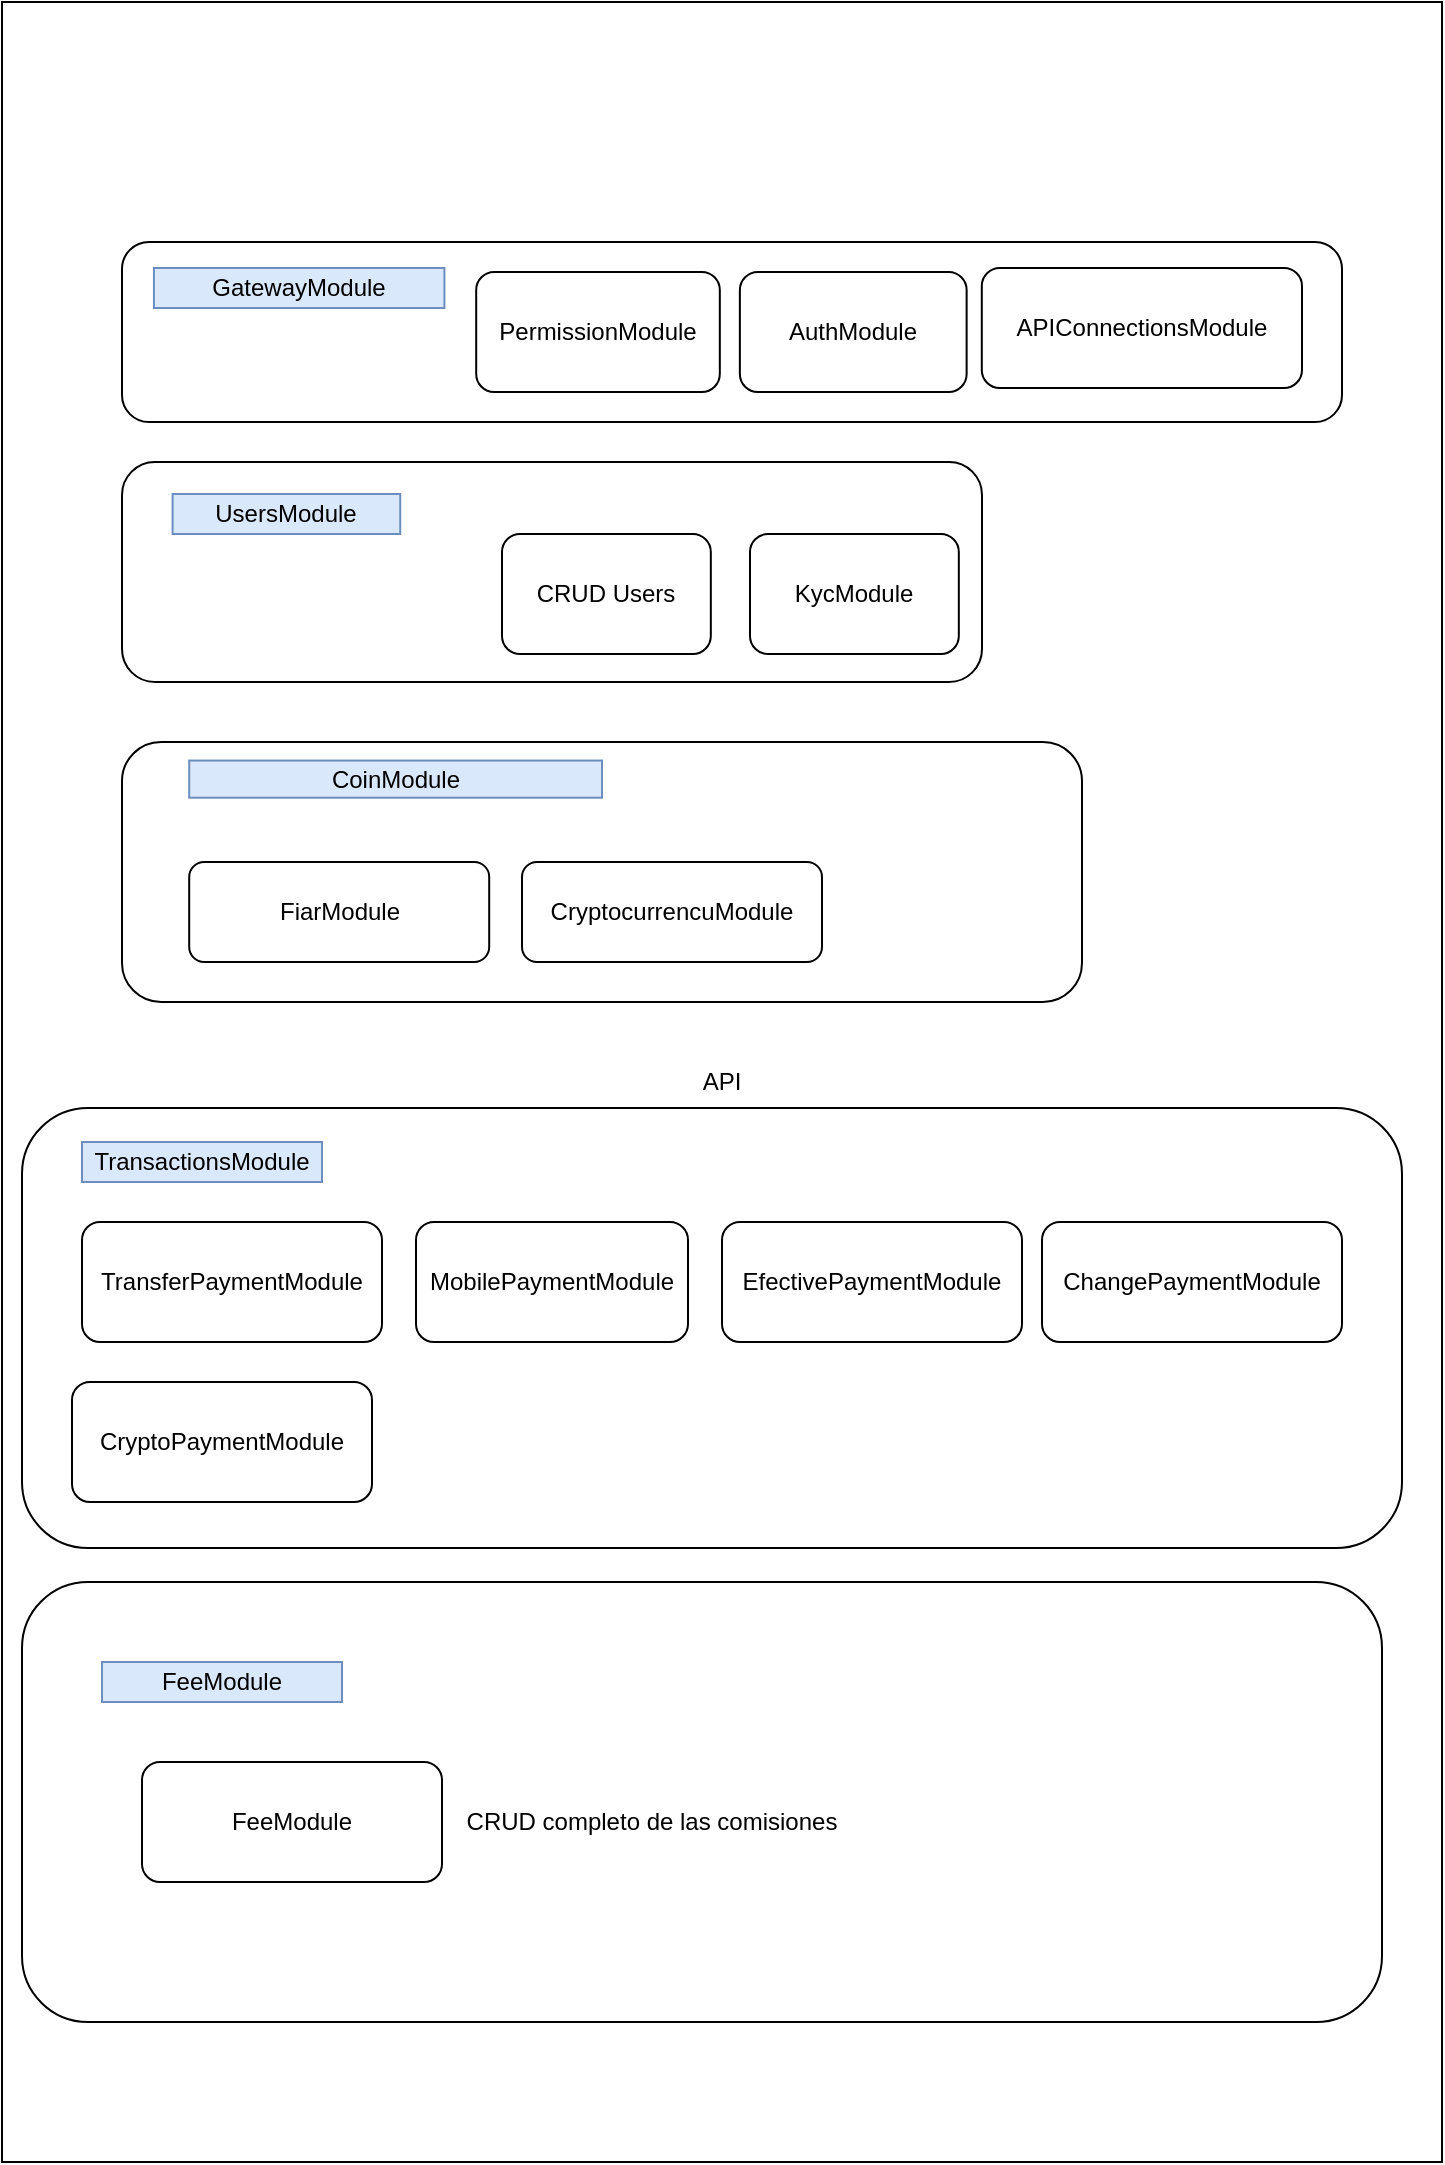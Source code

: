 <mxfile version="14.9.2" type="github"><diagram id="C5RBs43oDa-KdzZeNtuy" name="Page-1"><mxGraphModel dx="860" dy="1617" grid="1" gridSize="10" guides="1" tooltips="1" connect="1" arrows="1" fold="1" page="1" pageScale="1" pageWidth="827" pageHeight="1169" math="0" shadow="0"><root><mxCell id="WIyWlLk6GJQsqaUBKTNV-0"/><mxCell id="WIyWlLk6GJQsqaUBKTNV-1" parent="WIyWlLk6GJQsqaUBKTNV-0"/><mxCell id="kvd9jxurJXy7USZzg6dC-6" value="API" style="rounded=0;whiteSpace=wrap;html=1;" parent="WIyWlLk6GJQsqaUBKTNV-1" vertex="1"><mxGeometry x="40" y="-100" width="720" height="1080" as="geometry"/></mxCell><mxCell id="kvd9jxurJXy7USZzg6dC-15" value="" style="group" parent="WIyWlLk6GJQsqaUBKTNV-1" vertex="1" connectable="0"><mxGeometry x="100" y="270" width="480" height="130" as="geometry"/></mxCell><mxCell id="kvd9jxurJXy7USZzg6dC-3" value="" style="rounded=1;whiteSpace=wrap;html=1;" parent="kvd9jxurJXy7USZzg6dC-15" vertex="1"><mxGeometry width="480" height="130" as="geometry"/></mxCell><mxCell id="kvd9jxurJXy7USZzg6dC-14" value="CoinModule" style="text;html=1;strokeColor=#6c8ebf;fillColor=#dae8fc;align=center;verticalAlign=middle;whiteSpace=wrap;rounded=0;" parent="kvd9jxurJXy7USZzg6dC-15" vertex="1"><mxGeometry x="33.6" y="9.286" width="206.4" height="18.571" as="geometry"/></mxCell><mxCell id="J_SjE9MK78YukwY5DjZO-1" value="&lt;span&gt;FiarModule&lt;/span&gt;" style="rounded=1;whiteSpace=wrap;html=1;" parent="kvd9jxurJXy7USZzg6dC-15" vertex="1"><mxGeometry x="33.6" y="60" width="150" height="50" as="geometry"/></mxCell><mxCell id="J_SjE9MK78YukwY5DjZO-2" value="&lt;span&gt;CryptocurrencuModule&lt;/span&gt;" style="rounded=1;whiteSpace=wrap;html=1;" parent="kvd9jxurJXy7USZzg6dC-15" vertex="1"><mxGeometry x="200" y="60" width="150" height="50" as="geometry"/></mxCell><mxCell id="kvd9jxurJXy7USZzg6dC-24" value="" style="group" parent="WIyWlLk6GJQsqaUBKTNV-1" vertex="1" connectable="0"><mxGeometry x="100" y="130" width="430" height="110" as="geometry"/></mxCell><mxCell id="kvd9jxurJXy7USZzg6dC-5" value="" style="rounded=1;whiteSpace=wrap;html=1;" parent="kvd9jxurJXy7USZzg6dC-24" vertex="1"><mxGeometry width="430" height="110" as="geometry"/></mxCell><mxCell id="kvd9jxurJXy7USZzg6dC-11" value="UsersModule" style="text;html=1;strokeColor=#6c8ebf;fillColor=#dae8fc;align=center;verticalAlign=middle;whiteSpace=wrap;rounded=0;" parent="kvd9jxurJXy7USZzg6dC-24" vertex="1"><mxGeometry x="25.294" y="16" width="113.824" height="20" as="geometry"/></mxCell><mxCell id="kvd9jxurJXy7USZzg6dC-13" value="KycModule" style="rounded=1;whiteSpace=wrap;html=1;" parent="kvd9jxurJXy7USZzg6dC-24" vertex="1"><mxGeometry x="314" y="36" width="104.41" height="60" as="geometry"/></mxCell><mxCell id="J_SjE9MK78YukwY5DjZO-10" value="CRUD Users" style="rounded=1;whiteSpace=wrap;html=1;" parent="kvd9jxurJXy7USZzg6dC-24" vertex="1"><mxGeometry x="190" y="36" width="104.41" height="60" as="geometry"/></mxCell><mxCell id="kvd9jxurJXy7USZzg6dC-26" value="" style="group" parent="WIyWlLk6GJQsqaUBKTNV-1" vertex="1" connectable="0"><mxGeometry x="100" y="20" width="610" height="90" as="geometry"/></mxCell><mxCell id="kvd9jxurJXy7USZzg6dC-7" value="" style="rounded=1;whiteSpace=wrap;html=1;" parent="kvd9jxurJXy7USZzg6dC-26" vertex="1"><mxGeometry width="610" height="90" as="geometry"/></mxCell><mxCell id="kvd9jxurJXy7USZzg6dC-19" value="AuthModule" style="rounded=1;whiteSpace=wrap;html=1;" parent="kvd9jxurJXy7USZzg6dC-26" vertex="1"><mxGeometry x="308.935" y="15" width="113.381" height="60" as="geometry"/></mxCell><mxCell id="kvd9jxurJXy7USZzg6dC-25" value="GatewayModule" style="text;html=1;strokeColor=#6c8ebf;fillColor=#dae8fc;align=center;verticalAlign=middle;whiteSpace=wrap;rounded=0;" parent="kvd9jxurJXy7USZzg6dC-26" vertex="1"><mxGeometry x="15.976" y="13" width="145.238" height="20" as="geometry"/></mxCell><mxCell id="J_SjE9MK78YukwY5DjZO-8" value="PermissionModule" style="rounded=1;whiteSpace=wrap;html=1;" parent="kvd9jxurJXy7USZzg6dC-26" vertex="1"><mxGeometry x="177.097" y="15" width="121.813" height="60" as="geometry"/></mxCell><mxCell id="J_SjE9MK78YukwY5DjZO-9" value="APIConnectionsModule" style="rounded=1;whiteSpace=wrap;html=1;" parent="kvd9jxurJXy7USZzg6dC-26" vertex="1"><mxGeometry x="429.9" y="13" width="160.1" height="60" as="geometry"/></mxCell><mxCell id="kvd9jxurJXy7USZzg6dC-8" value="" style="rounded=1;whiteSpace=wrap;html=1;" parent="WIyWlLk6GJQsqaUBKTNV-1" vertex="1"><mxGeometry x="50" y="453" width="690" height="220" as="geometry"/></mxCell><mxCell id="kvd9jxurJXy7USZzg6dC-10" value="TransactionsModule" style="text;html=1;strokeColor=#6c8ebf;fillColor=#dae8fc;align=center;verticalAlign=middle;whiteSpace=wrap;rounded=0;" parent="WIyWlLk6GJQsqaUBKTNV-1" vertex="1"><mxGeometry x="80" y="470" width="120" height="20" as="geometry"/></mxCell><mxCell id="kvd9jxurJXy7USZzg6dC-16" value="&lt;span&gt;EfectivePaymentModule&lt;/span&gt;" style="rounded=1;whiteSpace=wrap;html=1;" parent="WIyWlLk6GJQsqaUBKTNV-1" vertex="1"><mxGeometry x="400" y="510" width="150" height="60" as="geometry"/></mxCell><mxCell id="kvd9jxurJXy7USZzg6dC-17" value="&lt;span&gt;MobilePaymentModule&lt;/span&gt;" style="rounded=1;whiteSpace=wrap;html=1;" parent="WIyWlLk6GJQsqaUBKTNV-1" vertex="1"><mxGeometry x="247" y="510" width="136" height="60" as="geometry"/></mxCell><mxCell id="kvd9jxurJXy7USZzg6dC-18" value="TransferPaymentModule" style="rounded=1;whiteSpace=wrap;html=1;" parent="WIyWlLk6GJQsqaUBKTNV-1" vertex="1"><mxGeometry x="80" y="510" width="150" height="60" as="geometry"/></mxCell><mxCell id="J_SjE9MK78YukwY5DjZO-0" value="&lt;span&gt;ChangePaymentModule&lt;/span&gt;" style="rounded=1;whiteSpace=wrap;html=1;" parent="WIyWlLk6GJQsqaUBKTNV-1" vertex="1"><mxGeometry x="560" y="510" width="150" height="60" as="geometry"/></mxCell><mxCell id="J_SjE9MK78YukwY5DjZO-3" value="CryptoPaymentModule" style="rounded=1;whiteSpace=wrap;html=1;" parent="WIyWlLk6GJQsqaUBKTNV-1" vertex="1"><mxGeometry x="75" y="590" width="150" height="60" as="geometry"/></mxCell><mxCell id="J_SjE9MK78YukwY5DjZO-5" value="" style="rounded=1;whiteSpace=wrap;html=1;" parent="WIyWlLk6GJQsqaUBKTNV-1" vertex="1"><mxGeometry x="50" y="690" width="680" height="220" as="geometry"/></mxCell><mxCell id="J_SjE9MK78YukwY5DjZO-4" value="FeeModule" style="rounded=1;whiteSpace=wrap;html=1;" parent="WIyWlLk6GJQsqaUBKTNV-1" vertex="1"><mxGeometry x="110" y="780" width="150" height="60" as="geometry"/></mxCell><mxCell id="J_SjE9MK78YukwY5DjZO-6" value="FeeModule" style="text;html=1;strokeColor=#6c8ebf;fillColor=#dae8fc;align=center;verticalAlign=middle;whiteSpace=wrap;rounded=0;" parent="WIyWlLk6GJQsqaUBKTNV-1" vertex="1"><mxGeometry x="90" y="730" width="120" height="20" as="geometry"/></mxCell><mxCell id="J_SjE9MK78YukwY5DjZO-7" value="CRUD completo de las comisiones" style="text;html=1;strokeColor=none;fillColor=none;align=center;verticalAlign=middle;whiteSpace=wrap;rounded=0;" parent="WIyWlLk6GJQsqaUBKTNV-1" vertex="1"><mxGeometry x="260" y="800" width="210" height="20" as="geometry"/></mxCell></root></mxGraphModel></diagram></mxfile>